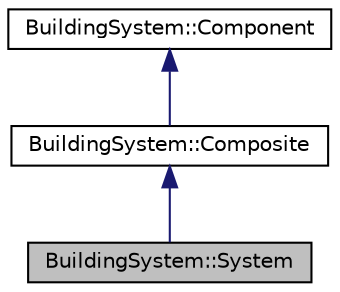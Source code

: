digraph "BuildingSystem::System"
{
  edge [fontname="Helvetica",fontsize="10",labelfontname="Helvetica",labelfontsize="10"];
  node [fontname="Helvetica",fontsize="10",shape=record];
  Node3 [label="BuildingSystem::System",height=0.2,width=0.4,color="black", fillcolor="grey75", style="filled", fontcolor="black"];
  Node4 -> Node3 [dir="back",color="midnightblue",fontsize="10",style="solid",fontname="Helvetica"];
  Node4 [label="BuildingSystem::Composite",height=0.2,width=0.4,color="black", fillcolor="white", style="filled",URL="$classBuildingSystem_1_1Composite.html"];
  Node5 -> Node4 [dir="back",color="midnightblue",fontsize="10",style="solid",fontname="Helvetica"];
  Node5 [label="BuildingSystem::Component",height=0.2,width=0.4,color="black", fillcolor="white", style="filled",URL="$classBuildingSystem_1_1Component.html"];
}
